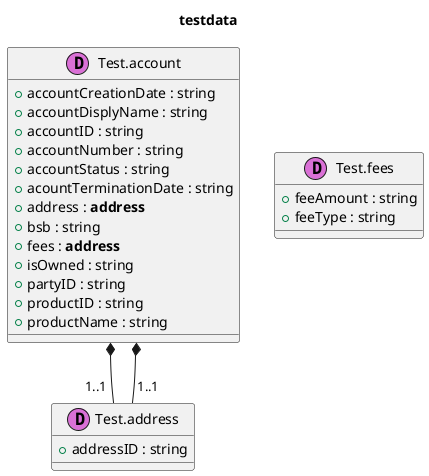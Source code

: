 @startuml
title testdata
''''''''''''''''''''''''''''''''''''''''''
''                                      ''
''  AUTOGENERATED CODE -- DO NOT EDIT!  ''
''                                      ''
''''''''''''''''''''''''''''''''''''''''''

class "Test.account" as _0 << (D,orchid) >> {
+ accountCreationDate : string
+ accountDisplyName : string
+ accountID : string
+ accountNumber : string
+ accountStatus : string
+ acountTerminationDate : string
+ address : **address**
+ bsb : string
+ fees : **address**
+ isOwned : string
+ partyID : string
+ productID : string
+ productName : string
}
class "Test.address" as _1 << (D,orchid) >> {
+ addressID : string
}
class "Test.fees" as _2 << (D,orchid) >> {
+ feeAmount : string
+ feeType : string
}
_0 *-- "1..1 " _1
_0 *-- "1..1 " _1
@enduml
